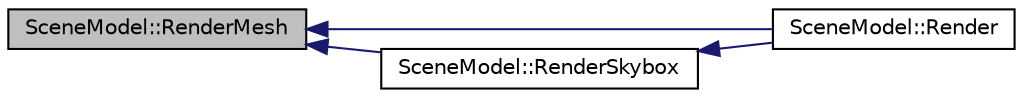 digraph "SceneModel::RenderMesh"
{
  bgcolor="transparent";
  edge [fontname="Helvetica",fontsize="10",labelfontname="Helvetica",labelfontsize="10"];
  node [fontname="Helvetica",fontsize="10",shape=record];
  rankdir="LR";
  Node1 [label="SceneModel::RenderMesh",height=0.2,width=0.4,color="black", fillcolor="grey75", style="filled", fontcolor="black"];
  Node1 -> Node2 [dir="back",color="midnightblue",fontsize="10",style="solid",fontname="Helvetica"];
  Node2 [label="SceneModel::Render",height=0.2,width=0.4,color="black",URL="$classSceneModel.html#a734826f585485bfdd6fa8d1391c55c07"];
  Node1 -> Node3 [dir="back",color="midnightblue",fontsize="10",style="solid",fontname="Helvetica"];
  Node3 [label="SceneModel::RenderSkybox",height=0.2,width=0.4,color="black",URL="$classSceneModel.html#a7b80f3f06dfb53682b3a147c6dff8016"];
  Node3 -> Node2 [dir="back",color="midnightblue",fontsize="10",style="solid",fontname="Helvetica"];
}
